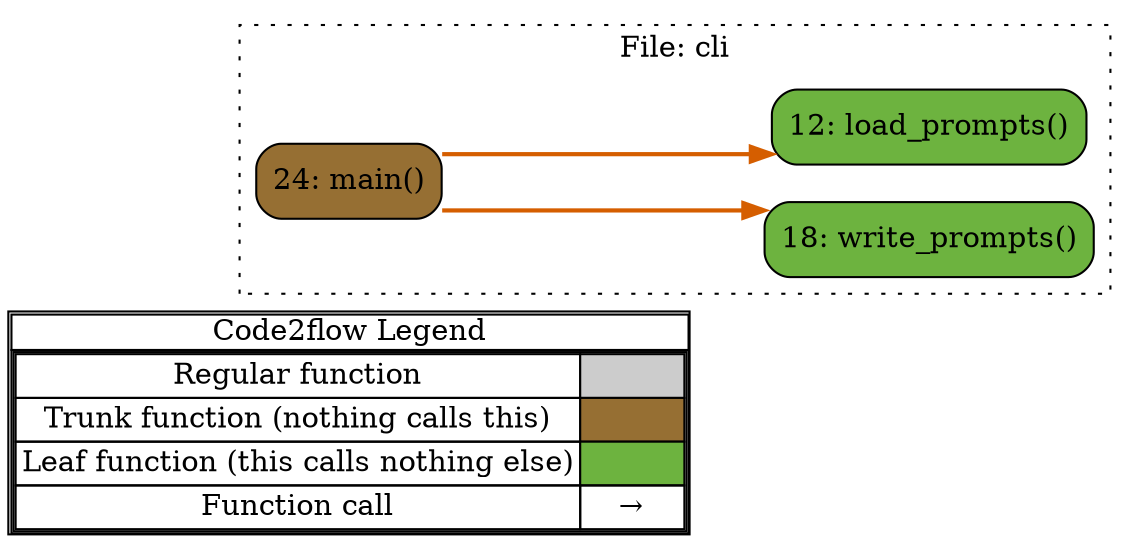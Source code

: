 digraph G {
concentrate=true;
splines="ortho";
rankdir="LR";
subgraph legend{
    rank = min;
    label = "legend";
    Legend [shape=none, margin=0, label = <
        <table cellspacing="0" cellpadding="0" border="1"><tr><td>Code2flow Legend</td></tr><tr><td>
        <table cellspacing="0">
        <tr><td>Regular function</td><td width="50px" bgcolor='#cccccc'></td></tr>
        <tr><td>Trunk function (nothing calls this)</td><td bgcolor='#966F33'></td></tr>
        <tr><td>Leaf function (this calls nothing else)</td><td bgcolor='#6db33f'></td></tr>
        <tr><td>Function call</td><td><font color='black'>&#8594;</font></td></tr>
        </table></td></tr></table>
        >];
}node_98342aa6 [label="24: main()" name="cli::main" shape="rect" style="rounded,filled" fillcolor="#966F33" ];
node_2c77d9a7 [label="18: write_prompts()" name="cli::write_prompts" shape="rect" style="rounded,filled" fillcolor="#6db33f" ];
node_1eabc5b1 [label="12: load_prompts()" name="cli::load_prompts" shape="rect" style="rounded,filled" fillcolor="#6db33f" ];
node_98342aa6 -> node_1eabc5b1 [color="#D55E00" penwidth="2"];
node_98342aa6 -> node_2c77d9a7 [color="#D55E00" penwidth="2"];
subgraph cluster_541afaab {
    node_1eabc5b1 node_2c77d9a7 node_98342aa6;
    label="File: cli";
    name="cli";
    style="filled";
    graph[style=dotted];
};
}
